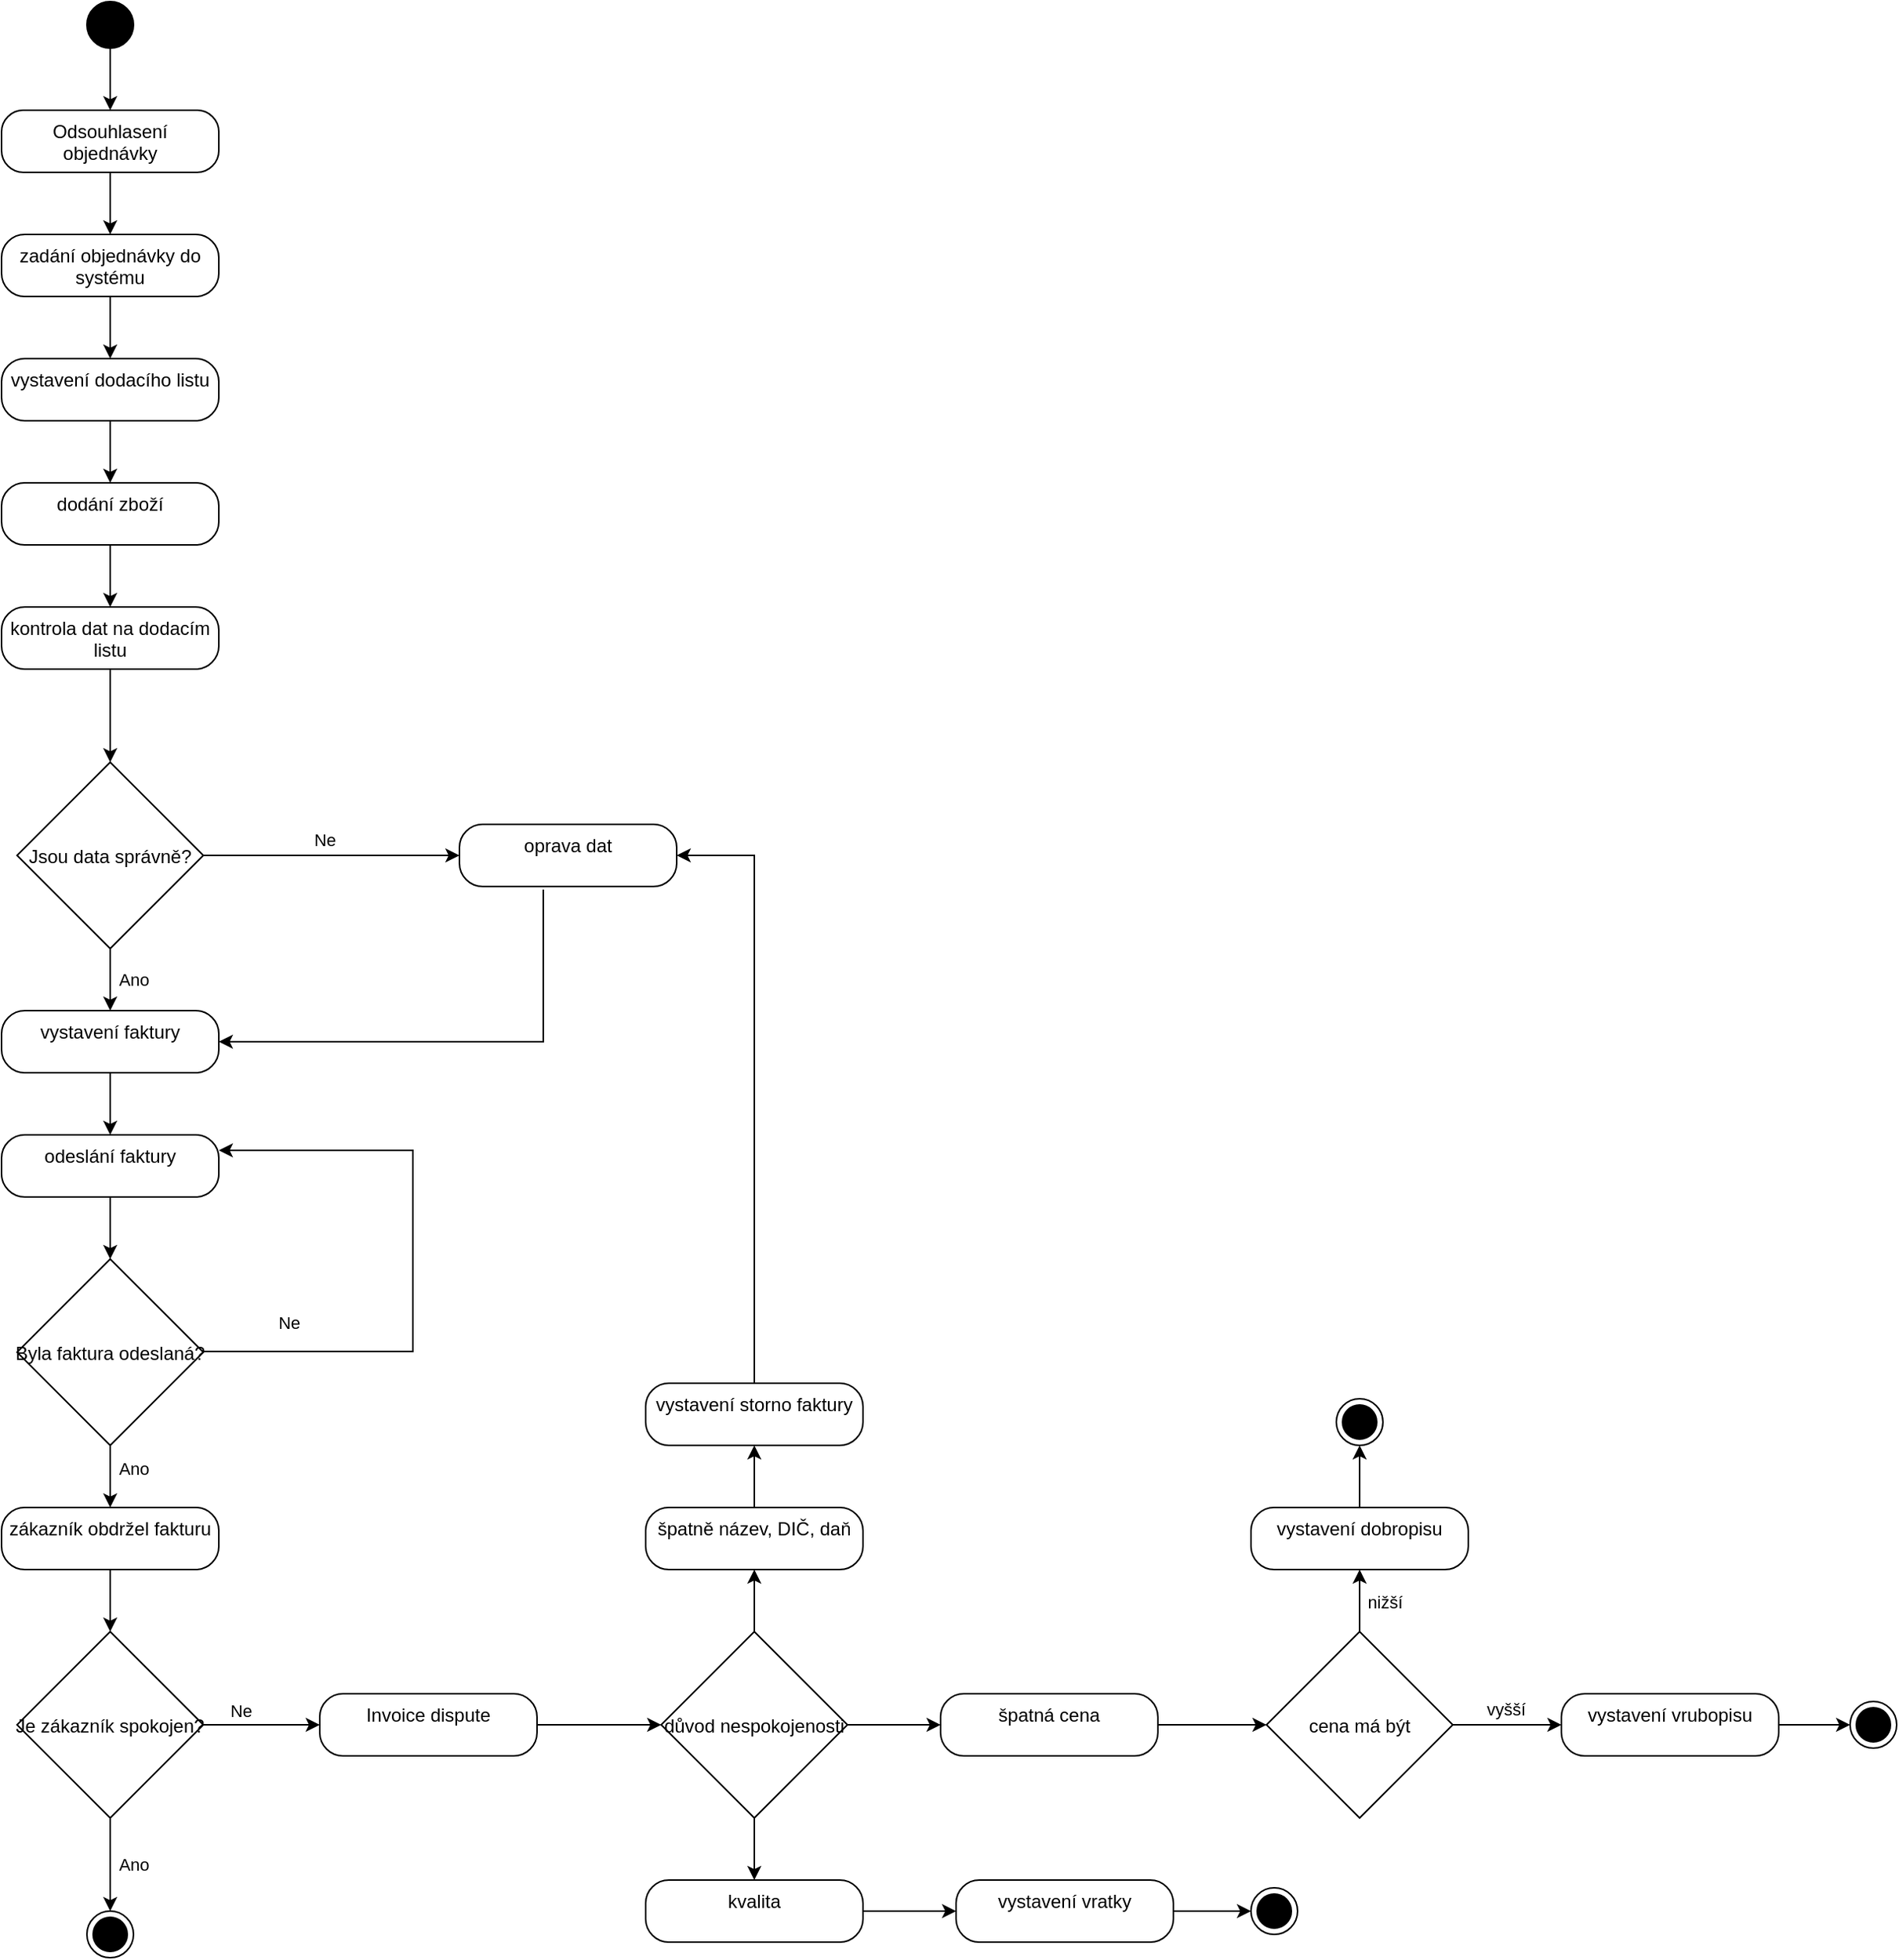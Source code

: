 <mxfile version="25.0.3">
  <diagram name="Stránka-1" id="HPah1dXjcQQ_sQAuBpHg">
    <mxGraphModel dx="880" dy="468" grid="1" gridSize="10" guides="1" tooltips="1" connect="1" arrows="1" fold="1" page="1" pageScale="1" pageWidth="827" pageHeight="1169" math="0" shadow="0">
      <root>
        <mxCell id="0" />
        <mxCell id="1" parent="0" />
        <mxCell id="2-0fLuk6Y37Uij8VZmYe-6" value="" style="edgeStyle=orthogonalEdgeStyle;rounded=0;orthogonalLoop=1;jettySize=auto;html=1;" parent="1" source="2-0fLuk6Y37Uij8VZmYe-1" target="2-0fLuk6Y37Uij8VZmYe-2" edge="1">
          <mxGeometry relative="1" as="geometry" />
        </mxCell>
        <mxCell id="2-0fLuk6Y37Uij8VZmYe-1" value="" style="ellipse;fillColor=strokeColor;html=1;" parent="1" vertex="1">
          <mxGeometry x="90" y="50" width="30" height="30" as="geometry" />
        </mxCell>
        <mxCell id="2-0fLuk6Y37Uij8VZmYe-7" value="" style="edgeStyle=orthogonalEdgeStyle;rounded=0;orthogonalLoop=1;jettySize=auto;html=1;" parent="1" source="2-0fLuk6Y37Uij8VZmYe-2" target="2-0fLuk6Y37Uij8VZmYe-3" edge="1">
          <mxGeometry relative="1" as="geometry" />
        </mxCell>
        <mxCell id="2-0fLuk6Y37Uij8VZmYe-2" value="Odsouhlasení objednávky" style="html=1;align=center;verticalAlign=top;rounded=1;absoluteArcSize=1;arcSize=28;dashed=0;whiteSpace=wrap;" parent="1" vertex="1">
          <mxGeometry x="35" y="120" width="140" height="40" as="geometry" />
        </mxCell>
        <mxCell id="2-0fLuk6Y37Uij8VZmYe-8" value="" style="edgeStyle=orthogonalEdgeStyle;rounded=0;orthogonalLoop=1;jettySize=auto;html=1;" parent="1" source="2-0fLuk6Y37Uij8VZmYe-3" edge="1">
          <mxGeometry relative="1" as="geometry">
            <mxPoint x="105" y="280" as="targetPoint" />
          </mxGeometry>
        </mxCell>
        <mxCell id="2-0fLuk6Y37Uij8VZmYe-3" value="zadání objednávky do systému" style="html=1;align=center;verticalAlign=top;rounded=1;absoluteArcSize=1;arcSize=30;dashed=0;whiteSpace=wrap;" parent="1" vertex="1">
          <mxGeometry x="35" y="200" width="140" height="40" as="geometry" />
        </mxCell>
        <mxCell id="2-0fLuk6Y37Uij8VZmYe-12" value="" style="edgeStyle=orthogonalEdgeStyle;rounded=0;orthogonalLoop=1;jettySize=auto;html=1;" parent="1" source="2-0fLuk6Y37Uij8VZmYe-9" target="2-0fLuk6Y37Uij8VZmYe-11" edge="1">
          <mxGeometry relative="1" as="geometry" />
        </mxCell>
        <mxCell id="2-0fLuk6Y37Uij8VZmYe-9" value="vystavení dodacího listu" style="html=1;align=center;verticalAlign=top;rounded=1;absoluteArcSize=1;arcSize=30;dashed=0;whiteSpace=wrap;" parent="1" vertex="1">
          <mxGeometry x="35" y="280" width="140" height="40" as="geometry" />
        </mxCell>
        <mxCell id="2-0fLuk6Y37Uij8VZmYe-16" value="" style="edgeStyle=orthogonalEdgeStyle;rounded=0;orthogonalLoop=1;jettySize=auto;html=1;entryX=0.5;entryY=0;entryDx=0;entryDy=0;" parent="1" source="2-0fLuk6Y37Uij8VZmYe-11" target="2-0fLuk6Y37Uij8VZmYe-14" edge="1">
          <mxGeometry relative="1" as="geometry">
            <mxPoint x="105" y="520" as="targetPoint" />
          </mxGeometry>
        </mxCell>
        <mxCell id="2-0fLuk6Y37Uij8VZmYe-11" value="dodání zboží" style="html=1;align=center;verticalAlign=top;rounded=1;absoluteArcSize=1;arcSize=30;dashed=0;whiteSpace=wrap;" parent="1" vertex="1">
          <mxGeometry x="35" y="360" width="140" height="40" as="geometry" />
        </mxCell>
        <mxCell id="2-0fLuk6Y37Uij8VZmYe-18" value="" style="edgeStyle=orthogonalEdgeStyle;rounded=0;orthogonalLoop=1;jettySize=auto;html=1;" parent="1" source="2-0fLuk6Y37Uij8VZmYe-14" target="2-0fLuk6Y37Uij8VZmYe-15" edge="1">
          <mxGeometry relative="1" as="geometry" />
        </mxCell>
        <mxCell id="2-0fLuk6Y37Uij8VZmYe-14" value="kontrola dat na dodacím listu" style="html=1;align=center;verticalAlign=top;rounded=1;absoluteArcSize=1;arcSize=30;dashed=0;whiteSpace=wrap;" parent="1" vertex="1">
          <mxGeometry x="35" y="440" width="140" height="40" as="geometry" />
        </mxCell>
        <mxCell id="2-0fLuk6Y37Uij8VZmYe-23" value="" style="edgeStyle=orthogonalEdgeStyle;rounded=0;orthogonalLoop=1;jettySize=auto;html=1;" parent="1" source="2-0fLuk6Y37Uij8VZmYe-15" target="2-0fLuk6Y37Uij8VZmYe-19" edge="1">
          <mxGeometry relative="1" as="geometry" />
        </mxCell>
        <mxCell id="2-0fLuk6Y37Uij8VZmYe-33" value="Ano" style="edgeLabel;html=1;align=center;verticalAlign=middle;resizable=0;points=[];" parent="2-0fLuk6Y37Uij8VZmYe-23" vertex="1" connectable="0">
          <mxGeometry x="-0.2" y="3" relative="1" as="geometry">
            <mxPoint x="12" y="4" as="offset" />
          </mxGeometry>
        </mxCell>
        <mxCell id="2-0fLuk6Y37Uij8VZmYe-15" value="Jsou data správně?" style="rhombus;" parent="1" vertex="1">
          <mxGeometry x="45" y="540" width="120" height="120" as="geometry" />
        </mxCell>
        <mxCell id="2-0fLuk6Y37Uij8VZmYe-24" value="" style="edgeStyle=orthogonalEdgeStyle;rounded=0;orthogonalLoop=1;jettySize=auto;html=1;" parent="1" source="2-0fLuk6Y37Uij8VZmYe-19" target="2-0fLuk6Y37Uij8VZmYe-20" edge="1">
          <mxGeometry relative="1" as="geometry" />
        </mxCell>
        <mxCell id="2-0fLuk6Y37Uij8VZmYe-19" value="vystavení faktury" style="html=1;align=center;verticalAlign=top;rounded=1;absoluteArcSize=1;arcSize=30;dashed=0;whiteSpace=wrap;" parent="1" vertex="1">
          <mxGeometry x="35" y="700" width="140" height="40" as="geometry" />
        </mxCell>
        <mxCell id="2-0fLuk6Y37Uij8VZmYe-25" value="" style="edgeStyle=orthogonalEdgeStyle;rounded=0;orthogonalLoop=1;jettySize=auto;html=1;" parent="1" source="2-0fLuk6Y37Uij8VZmYe-20" target="2-0fLuk6Y37Uij8VZmYe-21" edge="1">
          <mxGeometry relative="1" as="geometry" />
        </mxCell>
        <mxCell id="2-0fLuk6Y37Uij8VZmYe-20" value="odeslání faktury" style="html=1;align=center;verticalAlign=top;rounded=1;absoluteArcSize=1;arcSize=30;dashed=0;whiteSpace=wrap;" parent="1" vertex="1">
          <mxGeometry x="35" y="780" width="140" height="40" as="geometry" />
        </mxCell>
        <mxCell id="2-0fLuk6Y37Uij8VZmYe-26" value="" style="edgeStyle=orthogonalEdgeStyle;rounded=0;orthogonalLoop=1;jettySize=auto;html=1;" parent="1" source="2-0fLuk6Y37Uij8VZmYe-21" target="2-0fLuk6Y37Uij8VZmYe-22" edge="1">
          <mxGeometry relative="1" as="geometry" />
        </mxCell>
        <mxCell id="2-0fLuk6Y37Uij8VZmYe-32" value="Ano" style="edgeLabel;html=1;align=center;verticalAlign=middle;resizable=0;points=[];" parent="2-0fLuk6Y37Uij8VZmYe-26" vertex="1" connectable="0">
          <mxGeometry x="-0.25" y="-1" relative="1" as="geometry">
            <mxPoint x="16" as="offset" />
          </mxGeometry>
        </mxCell>
        <mxCell id="2-0fLuk6Y37Uij8VZmYe-21" value="Byla faktura odeslaná?" style="rhombus;" parent="1" vertex="1">
          <mxGeometry x="45" y="860" width="120" height="120" as="geometry" />
        </mxCell>
        <mxCell id="2-0fLuk6Y37Uij8VZmYe-28" value="" style="edgeStyle=orthogonalEdgeStyle;rounded=0;orthogonalLoop=1;jettySize=auto;html=1;" parent="1" source="2-0fLuk6Y37Uij8VZmYe-22" target="2-0fLuk6Y37Uij8VZmYe-27" edge="1">
          <mxGeometry relative="1" as="geometry" />
        </mxCell>
        <mxCell id="2-0fLuk6Y37Uij8VZmYe-22" value="zákazník obdržel fakturu" style="html=1;align=center;verticalAlign=top;rounded=1;absoluteArcSize=1;arcSize=30;dashed=0;whiteSpace=wrap;" parent="1" vertex="1">
          <mxGeometry x="35" y="1020" width="140" height="40" as="geometry" />
        </mxCell>
        <mxCell id="2-0fLuk6Y37Uij8VZmYe-30" value="" style="edgeStyle=orthogonalEdgeStyle;rounded=0;orthogonalLoop=1;jettySize=auto;html=1;" parent="1" source="2-0fLuk6Y37Uij8VZmYe-27" target="2-0fLuk6Y37Uij8VZmYe-29" edge="1">
          <mxGeometry relative="1" as="geometry" />
        </mxCell>
        <mxCell id="2-0fLuk6Y37Uij8VZmYe-31" value="Ano" style="edgeLabel;html=1;align=center;verticalAlign=middle;resizable=0;points=[];" parent="2-0fLuk6Y37Uij8VZmYe-30" vertex="1" connectable="0">
          <mxGeometry x="-0.4" y="3" relative="1" as="geometry">
            <mxPoint x="12" y="12" as="offset" />
          </mxGeometry>
        </mxCell>
        <mxCell id="2-0fLuk6Y37Uij8VZmYe-35" value="" style="edgeStyle=orthogonalEdgeStyle;rounded=0;orthogonalLoop=1;jettySize=auto;html=1;" parent="1" source="2-0fLuk6Y37Uij8VZmYe-27" target="2-0fLuk6Y37Uij8VZmYe-34" edge="1">
          <mxGeometry relative="1" as="geometry" />
        </mxCell>
        <mxCell id="2-0fLuk6Y37Uij8VZmYe-27" value="Je zákazník spokojen?" style="rhombus;" parent="1" vertex="1">
          <mxGeometry x="45" y="1100" width="120" height="120" as="geometry" />
        </mxCell>
        <mxCell id="2-0fLuk6Y37Uij8VZmYe-29" value="" style="ellipse;html=1;shape=endState;fillColor=strokeColor;" parent="1" vertex="1">
          <mxGeometry x="90" y="1280" width="30" height="30" as="geometry" />
        </mxCell>
        <mxCell id="2-0fLuk6Y37Uij8VZmYe-37" value="" style="edgeStyle=orthogonalEdgeStyle;rounded=0;orthogonalLoop=1;jettySize=auto;html=1;" parent="1" source="2-0fLuk6Y37Uij8VZmYe-34" target="2-0fLuk6Y37Uij8VZmYe-36" edge="1">
          <mxGeometry relative="1" as="geometry" />
        </mxCell>
        <mxCell id="2-0fLuk6Y37Uij8VZmYe-34" value="Invoice dispute" style="html=1;align=center;verticalAlign=top;rounded=1;absoluteArcSize=1;arcSize=30;dashed=0;whiteSpace=wrap;" parent="1" vertex="1">
          <mxGeometry x="240" y="1140" width="140" height="40" as="geometry" />
        </mxCell>
        <mxCell id="2-0fLuk6Y37Uij8VZmYe-39" value="" style="edgeStyle=orthogonalEdgeStyle;rounded=0;orthogonalLoop=1;jettySize=auto;html=1;" parent="1" source="2-0fLuk6Y37Uij8VZmYe-36" target="2-0fLuk6Y37Uij8VZmYe-38" edge="1">
          <mxGeometry relative="1" as="geometry" />
        </mxCell>
        <mxCell id="2-0fLuk6Y37Uij8VZmYe-45" value="" style="edgeStyle=orthogonalEdgeStyle;rounded=0;orthogonalLoop=1;jettySize=auto;html=1;" parent="1" source="2-0fLuk6Y37Uij8VZmYe-36" target="2-0fLuk6Y37Uij8VZmYe-44" edge="1">
          <mxGeometry relative="1" as="geometry" />
        </mxCell>
        <mxCell id="2-0fLuk6Y37Uij8VZmYe-63" value="" style="edgeStyle=orthogonalEdgeStyle;rounded=0;orthogonalLoop=1;jettySize=auto;html=1;" parent="1" source="2-0fLuk6Y37Uij8VZmYe-36" target="2-0fLuk6Y37Uij8VZmYe-60" edge="1">
          <mxGeometry relative="1" as="geometry" />
        </mxCell>
        <mxCell id="2-0fLuk6Y37Uij8VZmYe-36" value="důvod nespokojenosti" style="rhombus;" parent="1" vertex="1">
          <mxGeometry x="460" y="1100" width="120" height="120" as="geometry" />
        </mxCell>
        <mxCell id="2-0fLuk6Y37Uij8VZmYe-41" value="" style="edgeStyle=orthogonalEdgeStyle;rounded=0;orthogonalLoop=1;jettySize=auto;html=1;" parent="1" source="2-0fLuk6Y37Uij8VZmYe-38" target="2-0fLuk6Y37Uij8VZmYe-40" edge="1">
          <mxGeometry relative="1" as="geometry" />
        </mxCell>
        <mxCell id="2-0fLuk6Y37Uij8VZmYe-38" value="kvalita" style="html=1;align=center;verticalAlign=top;rounded=1;absoluteArcSize=1;arcSize=30;dashed=0;whiteSpace=wrap;" parent="1" vertex="1">
          <mxGeometry x="450" y="1260" width="140" height="40" as="geometry" />
        </mxCell>
        <mxCell id="2-0fLuk6Y37Uij8VZmYe-43" value="" style="edgeStyle=orthogonalEdgeStyle;rounded=0;orthogonalLoop=1;jettySize=auto;html=1;" parent="1" source="2-0fLuk6Y37Uij8VZmYe-40" target="2-0fLuk6Y37Uij8VZmYe-42" edge="1">
          <mxGeometry relative="1" as="geometry" />
        </mxCell>
        <mxCell id="2-0fLuk6Y37Uij8VZmYe-40" value="vystavení vratky" style="html=1;align=center;verticalAlign=top;rounded=1;absoluteArcSize=1;arcSize=30;dashed=0;whiteSpace=wrap;" parent="1" vertex="1">
          <mxGeometry x="650" y="1260" width="140" height="40" as="geometry" />
        </mxCell>
        <mxCell id="2-0fLuk6Y37Uij8VZmYe-42" value="" style="ellipse;html=1;shape=endState;fillColor=strokeColor;" parent="1" vertex="1">
          <mxGeometry x="840" y="1265" width="30" height="30" as="geometry" />
        </mxCell>
        <mxCell id="2-0fLuk6Y37Uij8VZmYe-52" value="" style="edgeStyle=orthogonalEdgeStyle;rounded=0;orthogonalLoop=1;jettySize=auto;html=1;" parent="1" source="2-0fLuk6Y37Uij8VZmYe-44" target="2-0fLuk6Y37Uij8VZmYe-46" edge="1">
          <mxGeometry relative="1" as="geometry" />
        </mxCell>
        <mxCell id="2-0fLuk6Y37Uij8VZmYe-44" value="špatná cena" style="html=1;align=center;verticalAlign=top;rounded=1;absoluteArcSize=1;arcSize=30;dashed=0;whiteSpace=wrap;" parent="1" vertex="1">
          <mxGeometry x="640" y="1140" width="140" height="40" as="geometry" />
        </mxCell>
        <mxCell id="2-0fLuk6Y37Uij8VZmYe-50" value="" style="edgeStyle=orthogonalEdgeStyle;rounded=0;orthogonalLoop=1;jettySize=auto;html=1;" parent="1" source="2-0fLuk6Y37Uij8VZmYe-46" target="2-0fLuk6Y37Uij8VZmYe-49" edge="1">
          <mxGeometry relative="1" as="geometry" />
        </mxCell>
        <mxCell id="2-0fLuk6Y37Uij8VZmYe-51" value="vyšší" style="edgeLabel;html=1;align=center;verticalAlign=middle;resizable=0;points=[];" parent="2-0fLuk6Y37Uij8VZmYe-50" vertex="1" connectable="0">
          <mxGeometry x="-0.044" y="1" relative="1" as="geometry">
            <mxPoint y="-9" as="offset" />
          </mxGeometry>
        </mxCell>
        <mxCell id="2-0fLuk6Y37Uij8VZmYe-56" value="" style="edgeStyle=orthogonalEdgeStyle;rounded=0;orthogonalLoop=1;jettySize=auto;html=1;" parent="1" source="2-0fLuk6Y37Uij8VZmYe-46" target="2-0fLuk6Y37Uij8VZmYe-55" edge="1">
          <mxGeometry relative="1" as="geometry" />
        </mxCell>
        <mxCell id="2-0fLuk6Y37Uij8VZmYe-57" value="nižší" style="edgeLabel;html=1;align=center;verticalAlign=middle;resizable=0;points=[];" parent="2-0fLuk6Y37Uij8VZmYe-56" vertex="1" connectable="0">
          <mxGeometry x="-0.05" y="1" relative="1" as="geometry">
            <mxPoint x="17" as="offset" />
          </mxGeometry>
        </mxCell>
        <mxCell id="2-0fLuk6Y37Uij8VZmYe-46" value="cena má být" style="rhombus;" parent="1" vertex="1">
          <mxGeometry x="850" y="1100" width="120" height="120" as="geometry" />
        </mxCell>
        <mxCell id="2-0fLuk6Y37Uij8VZmYe-54" value="" style="edgeStyle=orthogonalEdgeStyle;rounded=0;orthogonalLoop=1;jettySize=auto;html=1;" parent="1" source="2-0fLuk6Y37Uij8VZmYe-49" target="2-0fLuk6Y37Uij8VZmYe-53" edge="1">
          <mxGeometry relative="1" as="geometry" />
        </mxCell>
        <mxCell id="2-0fLuk6Y37Uij8VZmYe-49" value="vystavení vrubopisu" style="html=1;align=center;verticalAlign=top;rounded=1;absoluteArcSize=1;arcSize=30;dashed=0;whiteSpace=wrap;" parent="1" vertex="1">
          <mxGeometry x="1040" y="1140" width="140" height="40" as="geometry" />
        </mxCell>
        <mxCell id="2-0fLuk6Y37Uij8VZmYe-53" value="" style="ellipse;html=1;shape=endState;fillColor=strokeColor;" parent="1" vertex="1">
          <mxGeometry x="1226" y="1145" width="30" height="30" as="geometry" />
        </mxCell>
        <mxCell id="2-0fLuk6Y37Uij8VZmYe-59" value="" style="edgeStyle=orthogonalEdgeStyle;rounded=0;orthogonalLoop=1;jettySize=auto;html=1;" parent="1" source="2-0fLuk6Y37Uij8VZmYe-55" target="2-0fLuk6Y37Uij8VZmYe-58" edge="1">
          <mxGeometry relative="1" as="geometry" />
        </mxCell>
        <mxCell id="2-0fLuk6Y37Uij8VZmYe-55" value="vystavení dobropisu" style="html=1;align=center;verticalAlign=top;rounded=1;absoluteArcSize=1;arcSize=30;dashed=0;whiteSpace=wrap;" parent="1" vertex="1">
          <mxGeometry x="840" y="1020" width="140" height="40" as="geometry" />
        </mxCell>
        <mxCell id="2-0fLuk6Y37Uij8VZmYe-58" value="" style="ellipse;html=1;shape=endState;fillColor=strokeColor;" parent="1" vertex="1">
          <mxGeometry x="895" y="950" width="30" height="30" as="geometry" />
        </mxCell>
        <mxCell id="2-0fLuk6Y37Uij8VZmYe-62" value="" style="edgeStyle=orthogonalEdgeStyle;rounded=0;orthogonalLoop=1;jettySize=auto;html=1;" parent="1" source="2-0fLuk6Y37Uij8VZmYe-60" target="2-0fLuk6Y37Uij8VZmYe-61" edge="1">
          <mxGeometry relative="1" as="geometry" />
        </mxCell>
        <mxCell id="2-0fLuk6Y37Uij8VZmYe-60" value="špatně název, DIČ, daň" style="html=1;align=center;verticalAlign=top;rounded=1;absoluteArcSize=1;arcSize=30;dashed=0;whiteSpace=wrap;" parent="1" vertex="1">
          <mxGeometry x="450" y="1020" width="140" height="40" as="geometry" />
        </mxCell>
        <mxCell id="2-0fLuk6Y37Uij8VZmYe-61" value="vystavení storno faktury" style="html=1;align=center;verticalAlign=top;rounded=1;absoluteArcSize=1;arcSize=30;dashed=0;whiteSpace=wrap;" parent="1" vertex="1">
          <mxGeometry x="450" y="940" width="140" height="40" as="geometry" />
        </mxCell>
        <mxCell id="2-0fLuk6Y37Uij8VZmYe-64" value="oprava dat" style="html=1;align=center;verticalAlign=top;rounded=1;absoluteArcSize=1;arcSize=30;dashed=0;whiteSpace=wrap;" parent="1" vertex="1">
          <mxGeometry x="330" y="580" width="140" height="40" as="geometry" />
        </mxCell>
        <mxCell id="2-0fLuk6Y37Uij8VZmYe-65" value="" style="rounded=0;orthogonalLoop=1;jettySize=auto;html=1;entryX=0;entryY=0.5;entryDx=0;entryDy=0;" parent="1" source="2-0fLuk6Y37Uij8VZmYe-15" target="2-0fLuk6Y37Uij8VZmYe-64" edge="1">
          <mxGeometry relative="1" as="geometry">
            <mxPoint x="115" y="670" as="sourcePoint" />
            <mxPoint x="115" y="710" as="targetPoint" />
          </mxGeometry>
        </mxCell>
        <mxCell id="2-0fLuk6Y37Uij8VZmYe-66" value="Ne" style="edgeLabel;html=1;align=center;verticalAlign=middle;resizable=0;points=[];" parent="2-0fLuk6Y37Uij8VZmYe-65" vertex="1" connectable="0">
          <mxGeometry x="-0.2" y="3" relative="1" as="geometry">
            <mxPoint x="12" y="-7" as="offset" />
          </mxGeometry>
        </mxCell>
        <mxCell id="2-0fLuk6Y37Uij8VZmYe-67" value="" style="rounded=0;orthogonalLoop=1;jettySize=auto;html=1;exitX=0.386;exitY=1.05;exitDx=0;exitDy=0;exitPerimeter=0;edgeStyle=orthogonalEdgeStyle;entryX=1;entryY=0.5;entryDx=0;entryDy=0;" parent="1" source="2-0fLuk6Y37Uij8VZmYe-64" target="2-0fLuk6Y37Uij8VZmYe-19" edge="1">
          <mxGeometry relative="1" as="geometry">
            <mxPoint x="370" y="690" as="sourcePoint" />
            <mxPoint x="384" y="710" as="targetPoint" />
            <Array as="points">
              <mxPoint x="384" y="720" />
            </Array>
          </mxGeometry>
        </mxCell>
        <mxCell id="2-0fLuk6Y37Uij8VZmYe-69" value="" style="rounded=0;orthogonalLoop=1;jettySize=auto;html=1;exitX=0.5;exitY=0;exitDx=0;exitDy=0;edgeStyle=orthogonalEdgeStyle;entryX=1;entryY=0.5;entryDx=0;entryDy=0;" parent="1" source="2-0fLuk6Y37Uij8VZmYe-61" target="2-0fLuk6Y37Uij8VZmYe-64" edge="1">
          <mxGeometry relative="1" as="geometry">
            <mxPoint x="520" y="930" as="sourcePoint" />
            <mxPoint x="520" y="600" as="targetPoint" />
          </mxGeometry>
        </mxCell>
        <mxCell id="InozogBfaFcX4wmz0Cne-1" value="" style="rounded=0;orthogonalLoop=1;jettySize=auto;html=1;entryX=1;entryY=0.25;entryDx=0;entryDy=0;edgeStyle=orthogonalEdgeStyle;" edge="1" parent="1" target="2-0fLuk6Y37Uij8VZmYe-20">
          <mxGeometry relative="1" as="geometry">
            <mxPoint x="165" y="919.5" as="sourcePoint" />
            <mxPoint x="330" y="919.5" as="targetPoint" />
            <Array as="points">
              <mxPoint x="300" y="920" />
              <mxPoint x="300" y="790" />
            </Array>
          </mxGeometry>
        </mxCell>
        <mxCell id="InozogBfaFcX4wmz0Cne-2" value="Ne" style="edgeLabel;html=1;align=center;verticalAlign=middle;resizable=0;points=[];" vertex="1" connectable="0" parent="InozogBfaFcX4wmz0Cne-1">
          <mxGeometry x="-0.2" y="3" relative="1" as="geometry">
            <mxPoint x="-77" y="2" as="offset" />
          </mxGeometry>
        </mxCell>
        <mxCell id="InozogBfaFcX4wmz0Cne-3" value="Ne" style="edgeLabel;html=1;align=center;verticalAlign=middle;resizable=0;points=[];" vertex="1" connectable="0" parent="1">
          <mxGeometry x="230" y="910.5" as="geometry">
            <mxPoint x="-41" y="240" as="offset" />
          </mxGeometry>
        </mxCell>
      </root>
    </mxGraphModel>
  </diagram>
</mxfile>
